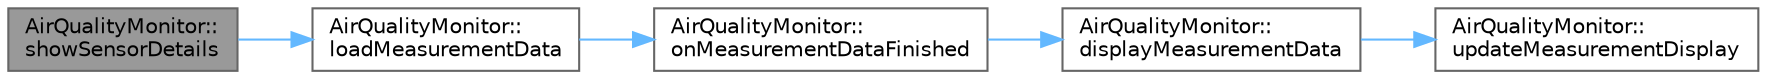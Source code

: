 digraph "AirQualityMonitor::showSensorDetails"
{
 // LATEX_PDF_SIZE
  bgcolor="transparent";
  edge [fontname=Helvetica,fontsize=10,labelfontname=Helvetica,labelfontsize=10];
  node [fontname=Helvetica,fontsize=10,shape=box,height=0.2,width=0.4];
  rankdir="LR";
  Node1 [id="Node000001",label="AirQualityMonitor::\lshowSensorDetails",height=0.2,width=0.4,color="gray40", fillcolor="grey60", style="filled", fontcolor="black",tooltip="Wyświetla szczegóły wybranego sensora."];
  Node1 -> Node2 [id="edge1_Node000001_Node000002",color="steelblue1",style="solid",tooltip=" "];
  Node2 [id="Node000002",label="AirQualityMonitor::\lloadMeasurementData",height=0.2,width=0.4,color="grey40", fillcolor="white", style="filled",URL="$class_air_quality_monitor.html#a2024fbb8b692c06cf16c8a90792e9cbc",tooltip="Ładuje dane pomiarowe dla określonego sensora."];
  Node2 -> Node3 [id="edge2_Node000002_Node000003",color="steelblue1",style="solid",tooltip=" "];
  Node3 [id="Node000003",label="AirQualityMonitor::\lonMeasurementDataFinished",height=0.2,width=0.4,color="grey40", fillcolor="white", style="filled",URL="$class_air_quality_monitor.html#a08a162d000d3ab9cf4840ab114a275c3",tooltip="Obsługuje zakończenie pobierania danych pomiarowych."];
  Node3 -> Node4 [id="edge3_Node000003_Node000004",color="steelblue1",style="solid",tooltip=" "];
  Node4 [id="Node000004",label="AirQualityMonitor::\ldisplayMeasurementData",height=0.2,width=0.4,color="grey40", fillcolor="white", style="filled",URL="$class_air_quality_monitor.html#a8942b05c57dbe9a6886d4c633e718f46",tooltip="Wyświetla dane pomiarowe w interfejsie użytkownika."];
  Node4 -> Node5 [id="edge4_Node000004_Node000005",color="steelblue1",style="solid",tooltip=" "];
  Node5 [id="Node000005",label="AirQualityMonitor::\lupdateMeasurementDisplay",height=0.2,width=0.4,color="grey40", fillcolor="white", style="filled",URL="$class_air_quality_monitor.html#acd41767c5abd0e7f5ede406615b548e2",tooltip="Aktualizuje wyświetlanie wykresu i statystyk pomiarów."];
}
